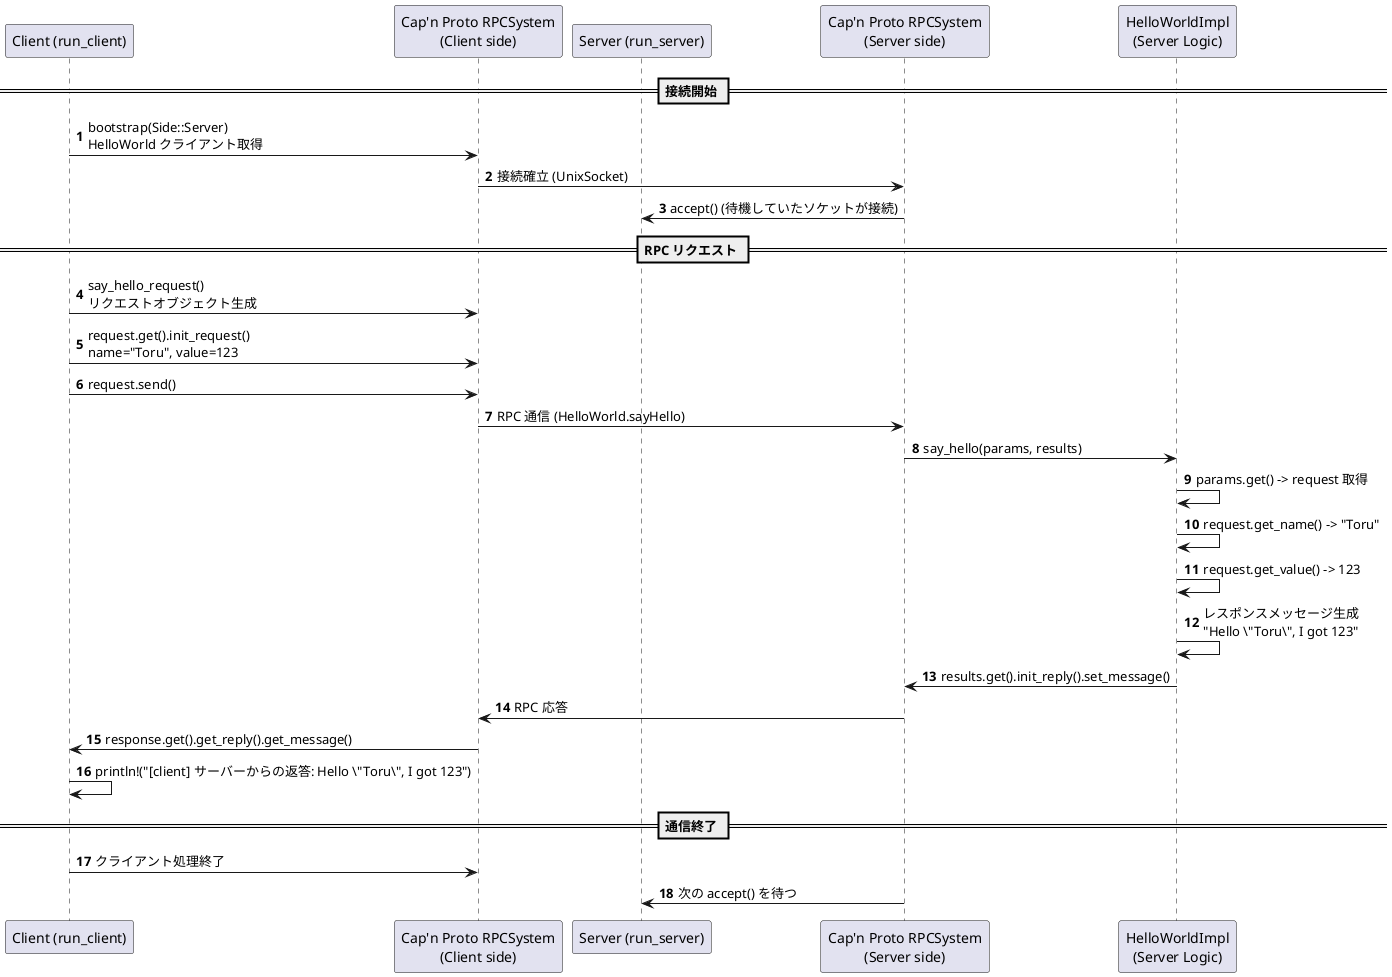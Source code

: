 @startuml
autonumber

participant "Client (run_client)" as Client
participant "Cap'n Proto RPCSystem\n(Client side)" as ClientRPC
participant "Server (run_server)" as Server
participant "Cap'n Proto RPCSystem\n(Server side)" as ServerRPC
participant "HelloWorldImpl\n(Server Logic)" as HelloWorld

== 接続開始 ==

Client -> ClientRPC : bootstrap(Side::Server)\nHelloWorld クライアント取得
ClientRPC -> ServerRPC : 接続確立 (UnixSocket)
ServerRPC -> Server : accept() (待機していたソケットが接続)

== RPC リクエスト ==

Client -> ClientRPC : say_hello_request()\nリクエストオブジェクト生成
Client -> ClientRPC : request.get().init_request()\nname="Toru", value=123
Client -> ClientRPC : request.send()

ClientRPC -> ServerRPC : RPC 通信 (HelloWorld.sayHello)

ServerRPC -> HelloWorld : say_hello(params, results)

HelloWorld -> HelloWorld : params.get() -> request 取得
HelloWorld -> HelloWorld : request.get_name() -> "Toru"
HelloWorld -> HelloWorld : request.get_value() -> 123
HelloWorld -> HelloWorld : レスポンスメッセージ生成\n"Hello \"Toru\", I got 123"

HelloWorld -> ServerRPC : results.get().init_reply().set_message()

ServerRPC -> ClientRPC : RPC 応答

ClientRPC -> Client : response.get().get_reply().get_message()

Client -> Client : println!("[client] サーバーからの返答: Hello \"Toru\", I got 123")

== 通信終了 ==

Client -> ClientRPC : クライアント処理終了
ServerRPC -> Server : 次の accept() を待つ

@enduml
”